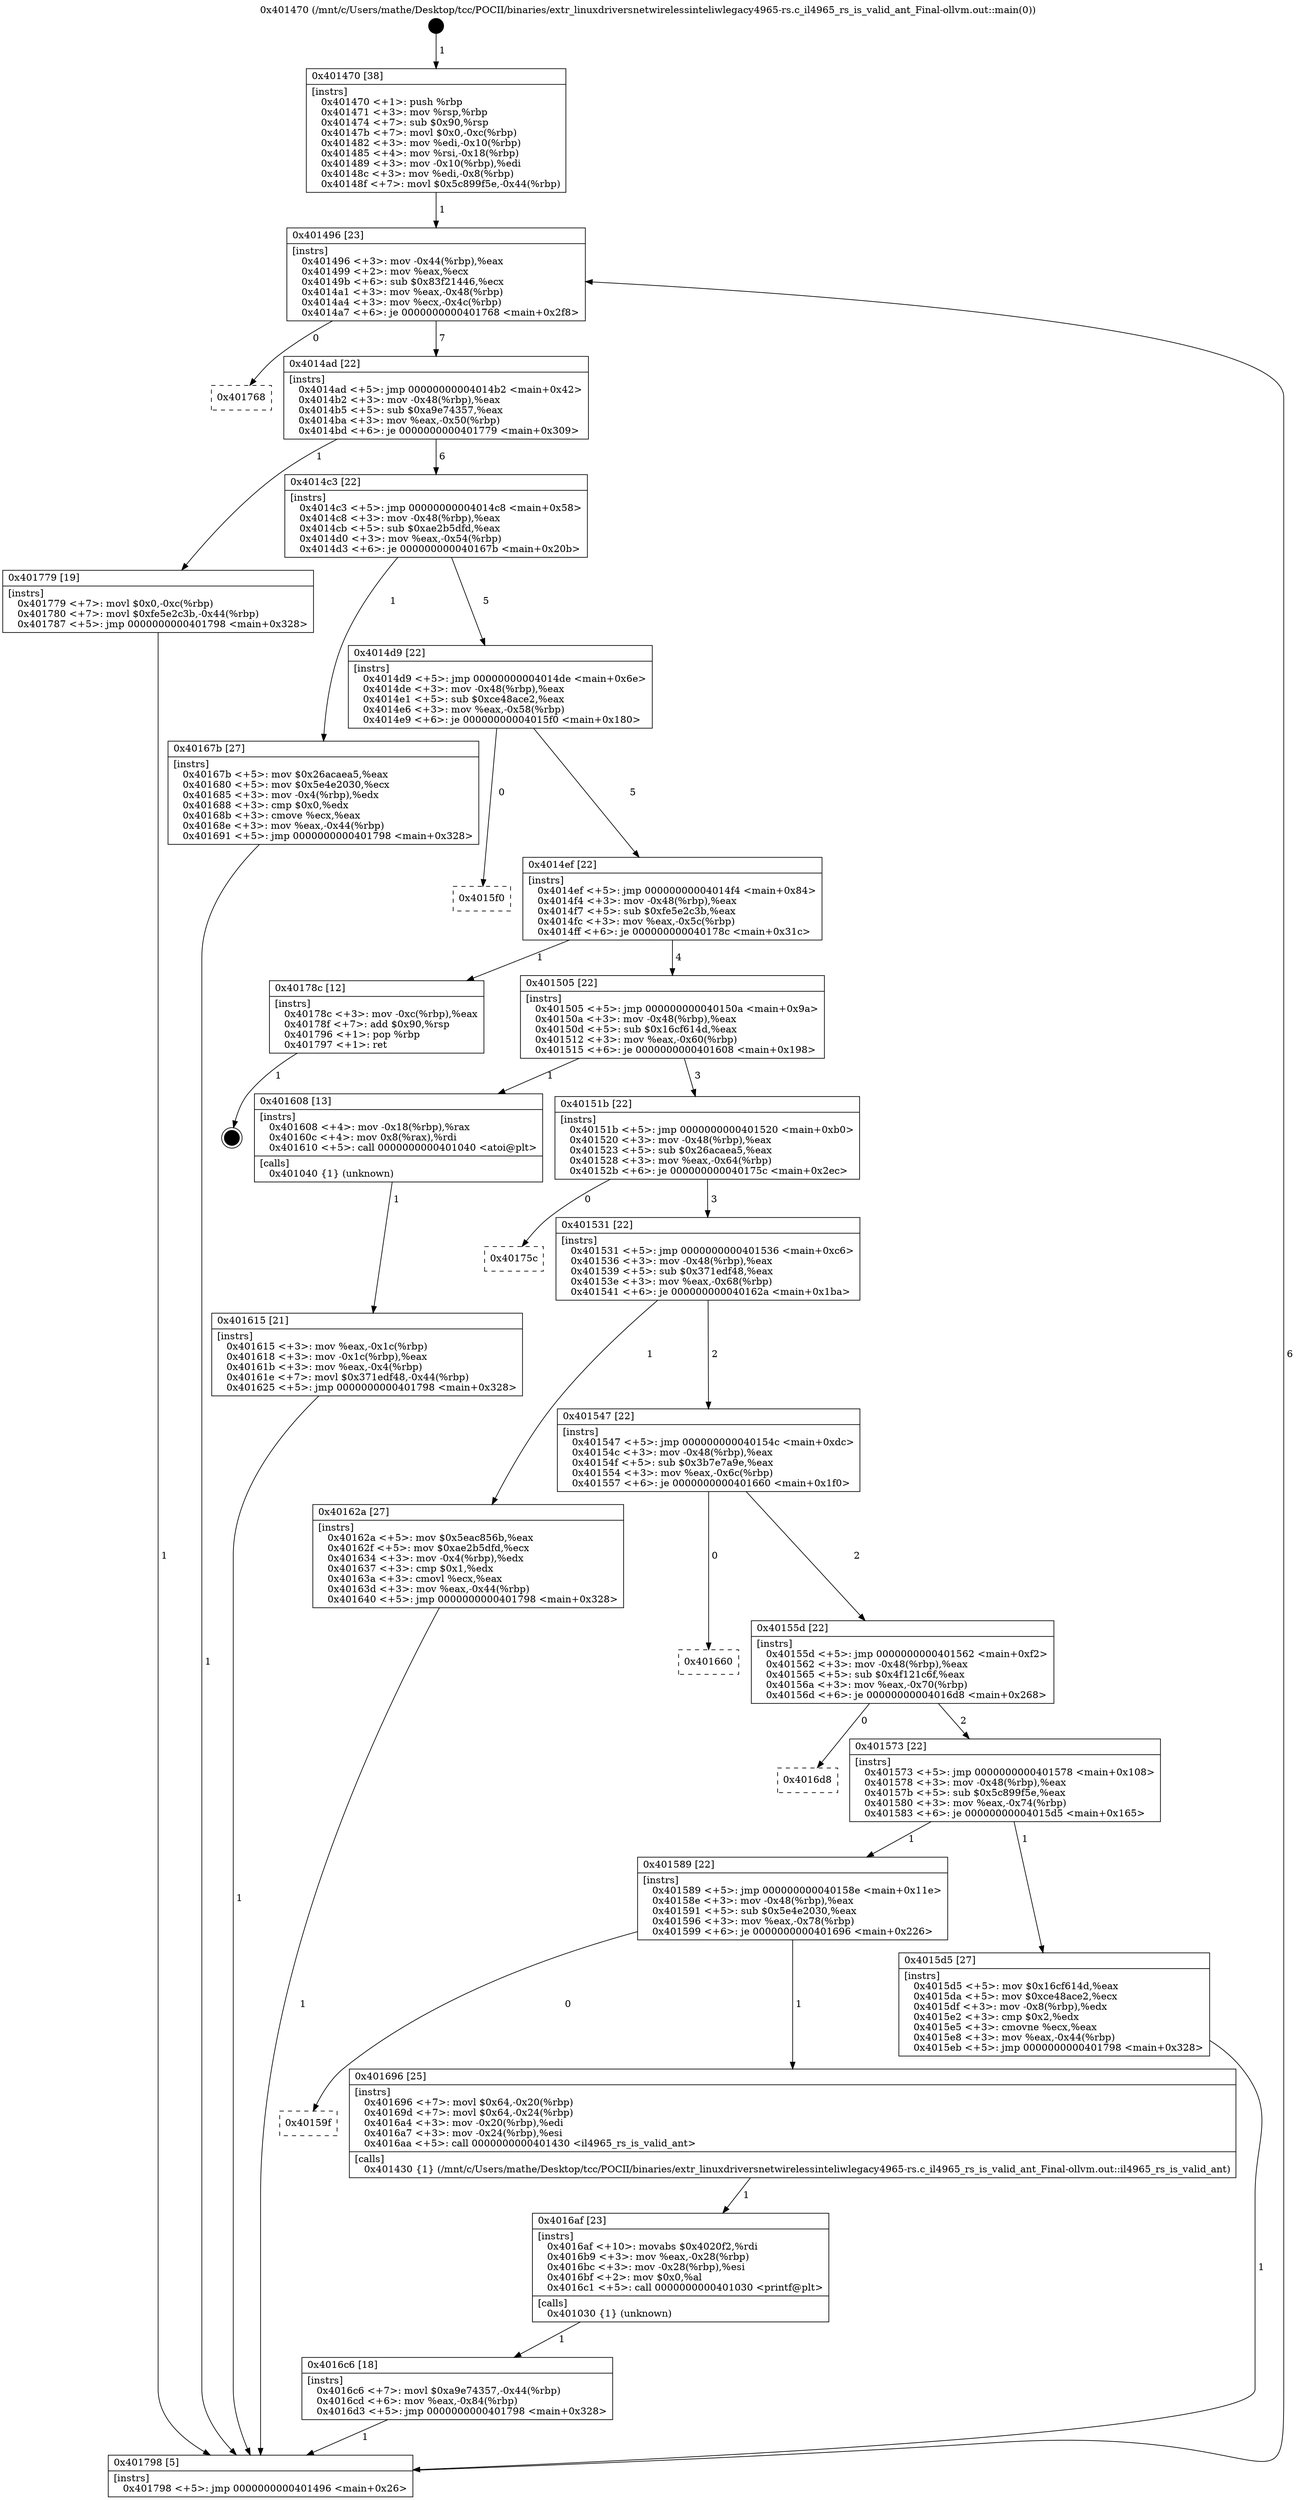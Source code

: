 digraph "0x401470" {
  label = "0x401470 (/mnt/c/Users/mathe/Desktop/tcc/POCII/binaries/extr_linuxdriversnetwirelessinteliwlegacy4965-rs.c_il4965_rs_is_valid_ant_Final-ollvm.out::main(0))"
  labelloc = "t"
  node[shape=record]

  Entry [label="",width=0.3,height=0.3,shape=circle,fillcolor=black,style=filled]
  "0x401496" [label="{
     0x401496 [23]\l
     | [instrs]\l
     &nbsp;&nbsp;0x401496 \<+3\>: mov -0x44(%rbp),%eax\l
     &nbsp;&nbsp;0x401499 \<+2\>: mov %eax,%ecx\l
     &nbsp;&nbsp;0x40149b \<+6\>: sub $0x83f21446,%ecx\l
     &nbsp;&nbsp;0x4014a1 \<+3\>: mov %eax,-0x48(%rbp)\l
     &nbsp;&nbsp;0x4014a4 \<+3\>: mov %ecx,-0x4c(%rbp)\l
     &nbsp;&nbsp;0x4014a7 \<+6\>: je 0000000000401768 \<main+0x2f8\>\l
  }"]
  "0x401768" [label="{
     0x401768\l
  }", style=dashed]
  "0x4014ad" [label="{
     0x4014ad [22]\l
     | [instrs]\l
     &nbsp;&nbsp;0x4014ad \<+5\>: jmp 00000000004014b2 \<main+0x42\>\l
     &nbsp;&nbsp;0x4014b2 \<+3\>: mov -0x48(%rbp),%eax\l
     &nbsp;&nbsp;0x4014b5 \<+5\>: sub $0xa9e74357,%eax\l
     &nbsp;&nbsp;0x4014ba \<+3\>: mov %eax,-0x50(%rbp)\l
     &nbsp;&nbsp;0x4014bd \<+6\>: je 0000000000401779 \<main+0x309\>\l
  }"]
  Exit [label="",width=0.3,height=0.3,shape=circle,fillcolor=black,style=filled,peripheries=2]
  "0x401779" [label="{
     0x401779 [19]\l
     | [instrs]\l
     &nbsp;&nbsp;0x401779 \<+7\>: movl $0x0,-0xc(%rbp)\l
     &nbsp;&nbsp;0x401780 \<+7\>: movl $0xfe5e2c3b,-0x44(%rbp)\l
     &nbsp;&nbsp;0x401787 \<+5\>: jmp 0000000000401798 \<main+0x328\>\l
  }"]
  "0x4014c3" [label="{
     0x4014c3 [22]\l
     | [instrs]\l
     &nbsp;&nbsp;0x4014c3 \<+5\>: jmp 00000000004014c8 \<main+0x58\>\l
     &nbsp;&nbsp;0x4014c8 \<+3\>: mov -0x48(%rbp),%eax\l
     &nbsp;&nbsp;0x4014cb \<+5\>: sub $0xae2b5dfd,%eax\l
     &nbsp;&nbsp;0x4014d0 \<+3\>: mov %eax,-0x54(%rbp)\l
     &nbsp;&nbsp;0x4014d3 \<+6\>: je 000000000040167b \<main+0x20b\>\l
  }"]
  "0x4016c6" [label="{
     0x4016c6 [18]\l
     | [instrs]\l
     &nbsp;&nbsp;0x4016c6 \<+7\>: movl $0xa9e74357,-0x44(%rbp)\l
     &nbsp;&nbsp;0x4016cd \<+6\>: mov %eax,-0x84(%rbp)\l
     &nbsp;&nbsp;0x4016d3 \<+5\>: jmp 0000000000401798 \<main+0x328\>\l
  }"]
  "0x40167b" [label="{
     0x40167b [27]\l
     | [instrs]\l
     &nbsp;&nbsp;0x40167b \<+5\>: mov $0x26acaea5,%eax\l
     &nbsp;&nbsp;0x401680 \<+5\>: mov $0x5e4e2030,%ecx\l
     &nbsp;&nbsp;0x401685 \<+3\>: mov -0x4(%rbp),%edx\l
     &nbsp;&nbsp;0x401688 \<+3\>: cmp $0x0,%edx\l
     &nbsp;&nbsp;0x40168b \<+3\>: cmove %ecx,%eax\l
     &nbsp;&nbsp;0x40168e \<+3\>: mov %eax,-0x44(%rbp)\l
     &nbsp;&nbsp;0x401691 \<+5\>: jmp 0000000000401798 \<main+0x328\>\l
  }"]
  "0x4014d9" [label="{
     0x4014d9 [22]\l
     | [instrs]\l
     &nbsp;&nbsp;0x4014d9 \<+5\>: jmp 00000000004014de \<main+0x6e\>\l
     &nbsp;&nbsp;0x4014de \<+3\>: mov -0x48(%rbp),%eax\l
     &nbsp;&nbsp;0x4014e1 \<+5\>: sub $0xce48ace2,%eax\l
     &nbsp;&nbsp;0x4014e6 \<+3\>: mov %eax,-0x58(%rbp)\l
     &nbsp;&nbsp;0x4014e9 \<+6\>: je 00000000004015f0 \<main+0x180\>\l
  }"]
  "0x4016af" [label="{
     0x4016af [23]\l
     | [instrs]\l
     &nbsp;&nbsp;0x4016af \<+10\>: movabs $0x4020f2,%rdi\l
     &nbsp;&nbsp;0x4016b9 \<+3\>: mov %eax,-0x28(%rbp)\l
     &nbsp;&nbsp;0x4016bc \<+3\>: mov -0x28(%rbp),%esi\l
     &nbsp;&nbsp;0x4016bf \<+2\>: mov $0x0,%al\l
     &nbsp;&nbsp;0x4016c1 \<+5\>: call 0000000000401030 \<printf@plt\>\l
     | [calls]\l
     &nbsp;&nbsp;0x401030 \{1\} (unknown)\l
  }"]
  "0x4015f0" [label="{
     0x4015f0\l
  }", style=dashed]
  "0x4014ef" [label="{
     0x4014ef [22]\l
     | [instrs]\l
     &nbsp;&nbsp;0x4014ef \<+5\>: jmp 00000000004014f4 \<main+0x84\>\l
     &nbsp;&nbsp;0x4014f4 \<+3\>: mov -0x48(%rbp),%eax\l
     &nbsp;&nbsp;0x4014f7 \<+5\>: sub $0xfe5e2c3b,%eax\l
     &nbsp;&nbsp;0x4014fc \<+3\>: mov %eax,-0x5c(%rbp)\l
     &nbsp;&nbsp;0x4014ff \<+6\>: je 000000000040178c \<main+0x31c\>\l
  }"]
  "0x40159f" [label="{
     0x40159f\l
  }", style=dashed]
  "0x40178c" [label="{
     0x40178c [12]\l
     | [instrs]\l
     &nbsp;&nbsp;0x40178c \<+3\>: mov -0xc(%rbp),%eax\l
     &nbsp;&nbsp;0x40178f \<+7\>: add $0x90,%rsp\l
     &nbsp;&nbsp;0x401796 \<+1\>: pop %rbp\l
     &nbsp;&nbsp;0x401797 \<+1\>: ret\l
  }"]
  "0x401505" [label="{
     0x401505 [22]\l
     | [instrs]\l
     &nbsp;&nbsp;0x401505 \<+5\>: jmp 000000000040150a \<main+0x9a\>\l
     &nbsp;&nbsp;0x40150a \<+3\>: mov -0x48(%rbp),%eax\l
     &nbsp;&nbsp;0x40150d \<+5\>: sub $0x16cf614d,%eax\l
     &nbsp;&nbsp;0x401512 \<+3\>: mov %eax,-0x60(%rbp)\l
     &nbsp;&nbsp;0x401515 \<+6\>: je 0000000000401608 \<main+0x198\>\l
  }"]
  "0x401696" [label="{
     0x401696 [25]\l
     | [instrs]\l
     &nbsp;&nbsp;0x401696 \<+7\>: movl $0x64,-0x20(%rbp)\l
     &nbsp;&nbsp;0x40169d \<+7\>: movl $0x64,-0x24(%rbp)\l
     &nbsp;&nbsp;0x4016a4 \<+3\>: mov -0x20(%rbp),%edi\l
     &nbsp;&nbsp;0x4016a7 \<+3\>: mov -0x24(%rbp),%esi\l
     &nbsp;&nbsp;0x4016aa \<+5\>: call 0000000000401430 \<il4965_rs_is_valid_ant\>\l
     | [calls]\l
     &nbsp;&nbsp;0x401430 \{1\} (/mnt/c/Users/mathe/Desktop/tcc/POCII/binaries/extr_linuxdriversnetwirelessinteliwlegacy4965-rs.c_il4965_rs_is_valid_ant_Final-ollvm.out::il4965_rs_is_valid_ant)\l
  }"]
  "0x401608" [label="{
     0x401608 [13]\l
     | [instrs]\l
     &nbsp;&nbsp;0x401608 \<+4\>: mov -0x18(%rbp),%rax\l
     &nbsp;&nbsp;0x40160c \<+4\>: mov 0x8(%rax),%rdi\l
     &nbsp;&nbsp;0x401610 \<+5\>: call 0000000000401040 \<atoi@plt\>\l
     | [calls]\l
     &nbsp;&nbsp;0x401040 \{1\} (unknown)\l
  }"]
  "0x40151b" [label="{
     0x40151b [22]\l
     | [instrs]\l
     &nbsp;&nbsp;0x40151b \<+5\>: jmp 0000000000401520 \<main+0xb0\>\l
     &nbsp;&nbsp;0x401520 \<+3\>: mov -0x48(%rbp),%eax\l
     &nbsp;&nbsp;0x401523 \<+5\>: sub $0x26acaea5,%eax\l
     &nbsp;&nbsp;0x401528 \<+3\>: mov %eax,-0x64(%rbp)\l
     &nbsp;&nbsp;0x40152b \<+6\>: je 000000000040175c \<main+0x2ec\>\l
  }"]
  "0x401615" [label="{
     0x401615 [21]\l
     | [instrs]\l
     &nbsp;&nbsp;0x401615 \<+3\>: mov %eax,-0x1c(%rbp)\l
     &nbsp;&nbsp;0x401618 \<+3\>: mov -0x1c(%rbp),%eax\l
     &nbsp;&nbsp;0x40161b \<+3\>: mov %eax,-0x4(%rbp)\l
     &nbsp;&nbsp;0x40161e \<+7\>: movl $0x371edf48,-0x44(%rbp)\l
     &nbsp;&nbsp;0x401625 \<+5\>: jmp 0000000000401798 \<main+0x328\>\l
  }"]
  "0x40175c" [label="{
     0x40175c\l
  }", style=dashed]
  "0x401531" [label="{
     0x401531 [22]\l
     | [instrs]\l
     &nbsp;&nbsp;0x401531 \<+5\>: jmp 0000000000401536 \<main+0xc6\>\l
     &nbsp;&nbsp;0x401536 \<+3\>: mov -0x48(%rbp),%eax\l
     &nbsp;&nbsp;0x401539 \<+5\>: sub $0x371edf48,%eax\l
     &nbsp;&nbsp;0x40153e \<+3\>: mov %eax,-0x68(%rbp)\l
     &nbsp;&nbsp;0x401541 \<+6\>: je 000000000040162a \<main+0x1ba\>\l
  }"]
  "0x401470" [label="{
     0x401470 [38]\l
     | [instrs]\l
     &nbsp;&nbsp;0x401470 \<+1\>: push %rbp\l
     &nbsp;&nbsp;0x401471 \<+3\>: mov %rsp,%rbp\l
     &nbsp;&nbsp;0x401474 \<+7\>: sub $0x90,%rsp\l
     &nbsp;&nbsp;0x40147b \<+7\>: movl $0x0,-0xc(%rbp)\l
     &nbsp;&nbsp;0x401482 \<+3\>: mov %edi,-0x10(%rbp)\l
     &nbsp;&nbsp;0x401485 \<+4\>: mov %rsi,-0x18(%rbp)\l
     &nbsp;&nbsp;0x401489 \<+3\>: mov -0x10(%rbp),%edi\l
     &nbsp;&nbsp;0x40148c \<+3\>: mov %edi,-0x8(%rbp)\l
     &nbsp;&nbsp;0x40148f \<+7\>: movl $0x5c899f5e,-0x44(%rbp)\l
  }"]
  "0x40162a" [label="{
     0x40162a [27]\l
     | [instrs]\l
     &nbsp;&nbsp;0x40162a \<+5\>: mov $0x5eac856b,%eax\l
     &nbsp;&nbsp;0x40162f \<+5\>: mov $0xae2b5dfd,%ecx\l
     &nbsp;&nbsp;0x401634 \<+3\>: mov -0x4(%rbp),%edx\l
     &nbsp;&nbsp;0x401637 \<+3\>: cmp $0x1,%edx\l
     &nbsp;&nbsp;0x40163a \<+3\>: cmovl %ecx,%eax\l
     &nbsp;&nbsp;0x40163d \<+3\>: mov %eax,-0x44(%rbp)\l
     &nbsp;&nbsp;0x401640 \<+5\>: jmp 0000000000401798 \<main+0x328\>\l
  }"]
  "0x401547" [label="{
     0x401547 [22]\l
     | [instrs]\l
     &nbsp;&nbsp;0x401547 \<+5\>: jmp 000000000040154c \<main+0xdc\>\l
     &nbsp;&nbsp;0x40154c \<+3\>: mov -0x48(%rbp),%eax\l
     &nbsp;&nbsp;0x40154f \<+5\>: sub $0x3b7e7a9e,%eax\l
     &nbsp;&nbsp;0x401554 \<+3\>: mov %eax,-0x6c(%rbp)\l
     &nbsp;&nbsp;0x401557 \<+6\>: je 0000000000401660 \<main+0x1f0\>\l
  }"]
  "0x401798" [label="{
     0x401798 [5]\l
     | [instrs]\l
     &nbsp;&nbsp;0x401798 \<+5\>: jmp 0000000000401496 \<main+0x26\>\l
  }"]
  "0x401660" [label="{
     0x401660\l
  }", style=dashed]
  "0x40155d" [label="{
     0x40155d [22]\l
     | [instrs]\l
     &nbsp;&nbsp;0x40155d \<+5\>: jmp 0000000000401562 \<main+0xf2\>\l
     &nbsp;&nbsp;0x401562 \<+3\>: mov -0x48(%rbp),%eax\l
     &nbsp;&nbsp;0x401565 \<+5\>: sub $0x4f121c6f,%eax\l
     &nbsp;&nbsp;0x40156a \<+3\>: mov %eax,-0x70(%rbp)\l
     &nbsp;&nbsp;0x40156d \<+6\>: je 00000000004016d8 \<main+0x268\>\l
  }"]
  "0x401589" [label="{
     0x401589 [22]\l
     | [instrs]\l
     &nbsp;&nbsp;0x401589 \<+5\>: jmp 000000000040158e \<main+0x11e\>\l
     &nbsp;&nbsp;0x40158e \<+3\>: mov -0x48(%rbp),%eax\l
     &nbsp;&nbsp;0x401591 \<+5\>: sub $0x5e4e2030,%eax\l
     &nbsp;&nbsp;0x401596 \<+3\>: mov %eax,-0x78(%rbp)\l
     &nbsp;&nbsp;0x401599 \<+6\>: je 0000000000401696 \<main+0x226\>\l
  }"]
  "0x4016d8" [label="{
     0x4016d8\l
  }", style=dashed]
  "0x401573" [label="{
     0x401573 [22]\l
     | [instrs]\l
     &nbsp;&nbsp;0x401573 \<+5\>: jmp 0000000000401578 \<main+0x108\>\l
     &nbsp;&nbsp;0x401578 \<+3\>: mov -0x48(%rbp),%eax\l
     &nbsp;&nbsp;0x40157b \<+5\>: sub $0x5c899f5e,%eax\l
     &nbsp;&nbsp;0x401580 \<+3\>: mov %eax,-0x74(%rbp)\l
     &nbsp;&nbsp;0x401583 \<+6\>: je 00000000004015d5 \<main+0x165\>\l
  }"]
  "0x4015d5" [label="{
     0x4015d5 [27]\l
     | [instrs]\l
     &nbsp;&nbsp;0x4015d5 \<+5\>: mov $0x16cf614d,%eax\l
     &nbsp;&nbsp;0x4015da \<+5\>: mov $0xce48ace2,%ecx\l
     &nbsp;&nbsp;0x4015df \<+3\>: mov -0x8(%rbp),%edx\l
     &nbsp;&nbsp;0x4015e2 \<+3\>: cmp $0x2,%edx\l
     &nbsp;&nbsp;0x4015e5 \<+3\>: cmovne %ecx,%eax\l
     &nbsp;&nbsp;0x4015e8 \<+3\>: mov %eax,-0x44(%rbp)\l
     &nbsp;&nbsp;0x4015eb \<+5\>: jmp 0000000000401798 \<main+0x328\>\l
  }"]
  Entry -> "0x401470" [label=" 1"]
  "0x401496" -> "0x401768" [label=" 0"]
  "0x401496" -> "0x4014ad" [label=" 7"]
  "0x40178c" -> Exit [label=" 1"]
  "0x4014ad" -> "0x401779" [label=" 1"]
  "0x4014ad" -> "0x4014c3" [label=" 6"]
  "0x401779" -> "0x401798" [label=" 1"]
  "0x4014c3" -> "0x40167b" [label=" 1"]
  "0x4014c3" -> "0x4014d9" [label=" 5"]
  "0x4016c6" -> "0x401798" [label=" 1"]
  "0x4014d9" -> "0x4015f0" [label=" 0"]
  "0x4014d9" -> "0x4014ef" [label=" 5"]
  "0x4016af" -> "0x4016c6" [label=" 1"]
  "0x4014ef" -> "0x40178c" [label=" 1"]
  "0x4014ef" -> "0x401505" [label=" 4"]
  "0x401696" -> "0x4016af" [label=" 1"]
  "0x401505" -> "0x401608" [label=" 1"]
  "0x401505" -> "0x40151b" [label=" 3"]
  "0x401589" -> "0x40159f" [label=" 0"]
  "0x40151b" -> "0x40175c" [label=" 0"]
  "0x40151b" -> "0x401531" [label=" 3"]
  "0x401589" -> "0x401696" [label=" 1"]
  "0x401531" -> "0x40162a" [label=" 1"]
  "0x401531" -> "0x401547" [label=" 2"]
  "0x40167b" -> "0x401798" [label=" 1"]
  "0x401547" -> "0x401660" [label=" 0"]
  "0x401547" -> "0x40155d" [label=" 2"]
  "0x40162a" -> "0x401798" [label=" 1"]
  "0x40155d" -> "0x4016d8" [label=" 0"]
  "0x40155d" -> "0x401573" [label=" 2"]
  "0x401615" -> "0x401798" [label=" 1"]
  "0x401573" -> "0x4015d5" [label=" 1"]
  "0x401573" -> "0x401589" [label=" 1"]
  "0x4015d5" -> "0x401798" [label=" 1"]
  "0x401470" -> "0x401496" [label=" 1"]
  "0x401798" -> "0x401496" [label=" 6"]
  "0x401608" -> "0x401615" [label=" 1"]
}
